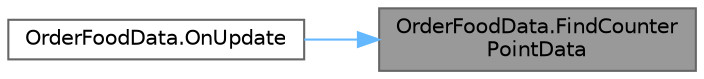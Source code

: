 digraph "OrderFoodData.FindCounterPointData"
{
 // LATEX_PDF_SIZE
  bgcolor="transparent";
  edge [fontname=Helvetica,fontsize=10,labelfontname=Helvetica,labelfontsize=10];
  node [fontname=Helvetica,fontsize=10,shape=box,height=0.2,width=0.4];
  rankdir="RL";
  Node1 [id="Node000001",label="OrderFoodData.FindCounter\lPointData",height=0.2,width=0.4,color="gray40", fillcolor="grey60", style="filled", fontcolor="black",tooltip=" "];
  Node1 -> Node2 [id="edge1_Node000001_Node000002",dir="back",color="steelblue1",style="solid",tooltip=" "];
  Node2 [id="Node000002",label="OrderFoodData.OnUpdate",height=0.2,width=0.4,color="grey40", fillcolor="white", style="filled",URL="$class_order_food_data.html#a771cbbc63cd8ba354c21de6d78d04e04",tooltip=" "];
}
